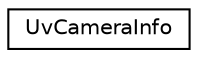 digraph G
{
  edge [fontname="Helvetica",fontsize="10",labelfontname="Helvetica",labelfontsize="10"];
  node [fontname="Helvetica",fontsize="10",shape=record];
  rankdir=LR;
  Node1 [label="UvCameraInfo",height=0.2,width=0.4,color="black", fillcolor="white", style="filled",URL="$dc/dca/structUvCameraInfo.html"];
}
